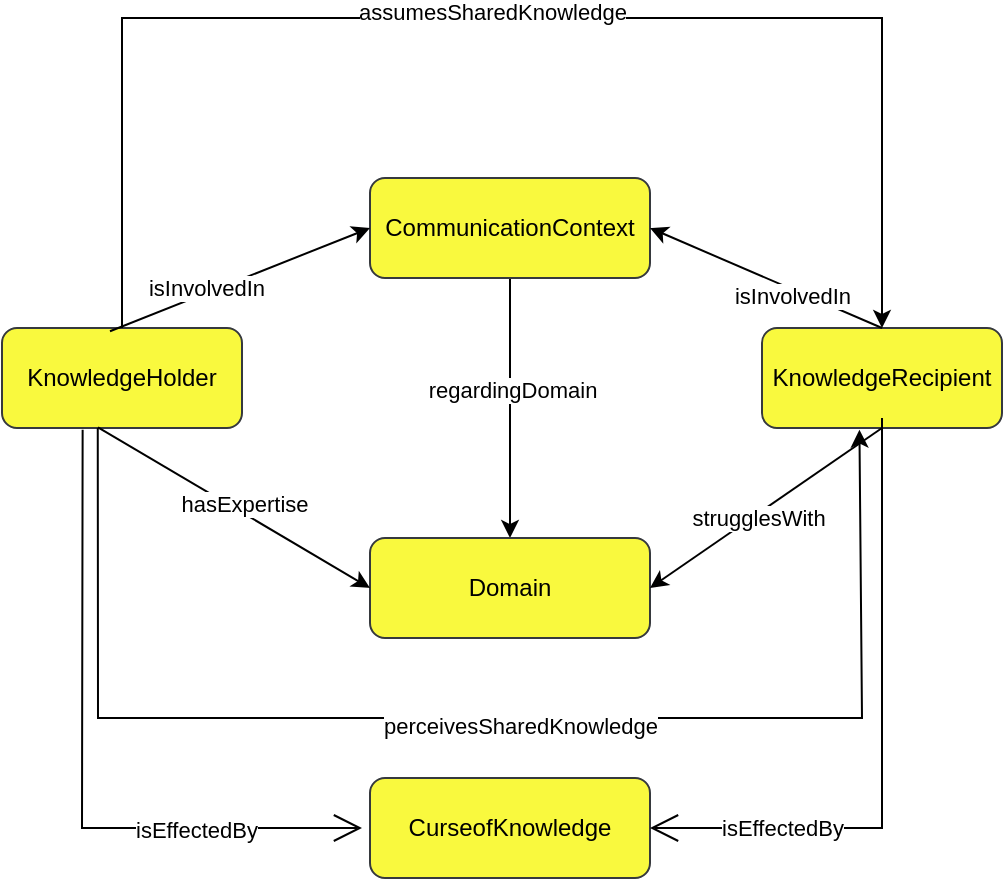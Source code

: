 <mxfile version="23.1.5" type="github">
  <diagram name="Pagina-1" id="UKbX_O8i9WcmxkJ8y3xf">
    <mxGraphModel dx="993" dy="525" grid="1" gridSize="10" guides="1" tooltips="1" connect="1" arrows="1" fold="1" page="1" pageScale="1" pageWidth="827" pageHeight="1169" math="0" shadow="0">
      <root>
        <mxCell id="0" />
        <mxCell id="1" parent="0" />
        <mxCell id="I62u5yKA-PyDkef799V1-1" value="KnowledgeHolder" style="rounded=1;whiteSpace=wrap;html=1;fillColor=#f9f93e;strokeColor=#36393d;" vertex="1" parent="1">
          <mxGeometry x="170" y="195" width="120" height="50" as="geometry" />
        </mxCell>
        <mxCell id="I62u5yKA-PyDkef799V1-2" value="KnowledgeRecipient" style="rounded=1;whiteSpace=wrap;html=1;fillColor=#f9f93e;strokeColor=#36393d;" vertex="1" parent="1">
          <mxGeometry x="550" y="195" width="120" height="50" as="geometry" />
        </mxCell>
        <mxCell id="I62u5yKA-PyDkef799V1-13" style="edgeStyle=orthogonalEdgeStyle;rounded=0;orthogonalLoop=1;jettySize=auto;html=1;exitX=0.5;exitY=1;exitDx=0;exitDy=0;entryX=0.5;entryY=0;entryDx=0;entryDy=0;" edge="1" parent="1" source="I62u5yKA-PyDkef799V1-3" target="I62u5yKA-PyDkef799V1-4">
          <mxGeometry relative="1" as="geometry" />
        </mxCell>
        <mxCell id="I62u5yKA-PyDkef799V1-14" value="regardingDomain" style="edgeLabel;html=1;align=center;verticalAlign=middle;resizable=0;points=[];" vertex="1" connectable="0" parent="I62u5yKA-PyDkef799V1-13">
          <mxGeometry x="-0.139" y="1" relative="1" as="geometry">
            <mxPoint as="offset" />
          </mxGeometry>
        </mxCell>
        <mxCell id="I62u5yKA-PyDkef799V1-3" value="CommunicationContext" style="rounded=1;whiteSpace=wrap;html=1;fillColor=#f9f93e;strokeColor=#36393d;" vertex="1" parent="1">
          <mxGeometry x="354" y="120" width="140" height="50" as="geometry" />
        </mxCell>
        <mxCell id="I62u5yKA-PyDkef799V1-4" value="Domain" style="rounded=1;whiteSpace=wrap;html=1;fillColor=#f9f93e;strokeColor=#36393d;" vertex="1" parent="1">
          <mxGeometry x="354" y="300" width="140" height="50" as="geometry" />
        </mxCell>
        <mxCell id="I62u5yKA-PyDkef799V1-5" value="" style="endArrow=classic;html=1;rounded=0;exitX=0.4;exitY=0.993;exitDx=0;exitDy=0;exitPerimeter=0;entryX=0;entryY=0.5;entryDx=0;entryDy=0;" edge="1" parent="1" source="I62u5yKA-PyDkef799V1-1" target="I62u5yKA-PyDkef799V1-4">
          <mxGeometry width="50" height="50" relative="1" as="geometry">
            <mxPoint x="400" y="270" as="sourcePoint" />
            <mxPoint x="450" y="220" as="targetPoint" />
          </mxGeometry>
        </mxCell>
        <mxCell id="I62u5yKA-PyDkef799V1-6" value="hasExpertise" style="edgeLabel;html=1;align=center;verticalAlign=middle;resizable=0;points=[];" vertex="1" connectable="0" parent="I62u5yKA-PyDkef799V1-5">
          <mxGeometry x="0.043" y="4" relative="1" as="geometry">
            <mxPoint as="offset" />
          </mxGeometry>
        </mxCell>
        <mxCell id="I62u5yKA-PyDkef799V1-7" value="" style="endArrow=classic;html=1;rounded=0;exitX=0.5;exitY=1;exitDx=0;exitDy=0;entryX=1;entryY=0.5;entryDx=0;entryDy=0;" edge="1" parent="1" source="I62u5yKA-PyDkef799V1-2" target="I62u5yKA-PyDkef799V1-4">
          <mxGeometry width="50" height="50" relative="1" as="geometry">
            <mxPoint x="400" y="270" as="sourcePoint" />
            <mxPoint x="450" y="220" as="targetPoint" />
          </mxGeometry>
        </mxCell>
        <mxCell id="I62u5yKA-PyDkef799V1-8" value="strugglesWith" style="edgeLabel;html=1;align=center;verticalAlign=middle;resizable=0;points=[];" vertex="1" connectable="0" parent="I62u5yKA-PyDkef799V1-7">
          <mxGeometry x="0.087" y="2" relative="1" as="geometry">
            <mxPoint as="offset" />
          </mxGeometry>
        </mxCell>
        <mxCell id="I62u5yKA-PyDkef799V1-9" value="" style="endArrow=classic;html=1;rounded=0;exitX=0.45;exitY=0.033;exitDx=0;exitDy=0;exitPerimeter=0;entryX=0;entryY=0.5;entryDx=0;entryDy=0;" edge="1" parent="1" source="I62u5yKA-PyDkef799V1-1" target="I62u5yKA-PyDkef799V1-3">
          <mxGeometry width="50" height="50" relative="1" as="geometry">
            <mxPoint x="400" y="270" as="sourcePoint" />
            <mxPoint x="450" y="220" as="targetPoint" />
          </mxGeometry>
        </mxCell>
        <mxCell id="I62u5yKA-PyDkef799V1-10" value="isInvolvedIn" style="edgeLabel;html=1;align=center;verticalAlign=middle;resizable=0;points=[];" vertex="1" connectable="0" parent="I62u5yKA-PyDkef799V1-9">
          <mxGeometry x="-0.243" y="3" relative="1" as="geometry">
            <mxPoint as="offset" />
          </mxGeometry>
        </mxCell>
        <mxCell id="I62u5yKA-PyDkef799V1-11" value="" style="endArrow=classic;html=1;rounded=0;exitX=0.5;exitY=0;exitDx=0;exitDy=0;entryX=1;entryY=0.5;entryDx=0;entryDy=0;" edge="1" parent="1" source="I62u5yKA-PyDkef799V1-2" target="I62u5yKA-PyDkef799V1-3">
          <mxGeometry width="50" height="50" relative="1" as="geometry">
            <mxPoint x="450" y="182" as="sourcePoint" />
            <mxPoint x="580" y="130" as="targetPoint" />
          </mxGeometry>
        </mxCell>
        <mxCell id="I62u5yKA-PyDkef799V1-12" value="isInvolvedIn" style="edgeLabel;html=1;align=center;verticalAlign=middle;resizable=0;points=[];" vertex="1" connectable="0" parent="I62u5yKA-PyDkef799V1-11">
          <mxGeometry x="-0.243" y="3" relative="1" as="geometry">
            <mxPoint as="offset" />
          </mxGeometry>
        </mxCell>
        <mxCell id="I62u5yKA-PyDkef799V1-15" value="CurseofKnowledge" style="rounded=1;whiteSpace=wrap;html=1;fillColor=#f9f93e;strokeColor=#36393d;" vertex="1" parent="1">
          <mxGeometry x="354" y="420" width="140" height="50" as="geometry" />
        </mxCell>
        <mxCell id="I62u5yKA-PyDkef799V1-16" value="" style="endArrow=open;endFill=1;endSize=12;html=1;rounded=0;exitX=0.336;exitY=1.017;exitDx=0;exitDy=0;exitPerimeter=0;" edge="1" parent="1" source="I62u5yKA-PyDkef799V1-1">
          <mxGeometry width="160" relative="1" as="geometry">
            <mxPoint x="290" y="370" as="sourcePoint" />
            <mxPoint x="350" y="445" as="targetPoint" />
            <Array as="points">
              <mxPoint x="210" y="445" />
            </Array>
          </mxGeometry>
        </mxCell>
        <mxCell id="I62u5yKA-PyDkef799V1-19" value="isEffectedBy" style="edgeLabel;html=1;align=center;verticalAlign=middle;resizable=0;points=[];" vertex="1" connectable="0" parent="I62u5yKA-PyDkef799V1-16">
          <mxGeometry x="0.515" y="-1" relative="1" as="geometry">
            <mxPoint x="-1" as="offset" />
          </mxGeometry>
        </mxCell>
        <mxCell id="I62u5yKA-PyDkef799V1-17" value="" style="endArrow=open;endFill=1;endSize=12;html=1;rounded=0;entryX=1;entryY=0.5;entryDx=0;entryDy=0;" edge="1" parent="1" target="I62u5yKA-PyDkef799V1-15">
          <mxGeometry width="160" relative="1" as="geometry">
            <mxPoint x="610" y="240" as="sourcePoint" />
            <mxPoint x="510" y="390" as="targetPoint" />
            <Array as="points">
              <mxPoint x="610" y="445" />
            </Array>
          </mxGeometry>
        </mxCell>
        <mxCell id="I62u5yKA-PyDkef799V1-20" value="isEffectedBy" style="edgeLabel;html=1;align=center;verticalAlign=middle;resizable=0;points=[];" vertex="1" connectable="0" parent="I62u5yKA-PyDkef799V1-17">
          <mxGeometry x="0.75" y="1" relative="1" as="geometry">
            <mxPoint x="26" y="-1" as="offset" />
          </mxGeometry>
        </mxCell>
        <mxCell id="I62u5yKA-PyDkef799V1-22" value="" style="endArrow=classic;html=1;rounded=0;exitX=0.5;exitY=0;exitDx=0;exitDy=0;entryX=0.5;entryY=0;entryDx=0;entryDy=0;" edge="1" parent="1" source="I62u5yKA-PyDkef799V1-1" target="I62u5yKA-PyDkef799V1-2">
          <mxGeometry width="50" height="50" relative="1" as="geometry">
            <mxPoint x="340" y="280" as="sourcePoint" />
            <mxPoint x="390" y="230" as="targetPoint" />
            <Array as="points">
              <mxPoint x="230" y="40" />
              <mxPoint x="610" y="40" />
            </Array>
          </mxGeometry>
        </mxCell>
        <mxCell id="I62u5yKA-PyDkef799V1-23" value="assumesSharedKnowledge" style="edgeLabel;html=1;align=center;verticalAlign=middle;resizable=0;points=[];" vertex="1" connectable="0" parent="I62u5yKA-PyDkef799V1-22">
          <mxGeometry x="-0.064" y="3" relative="1" as="geometry">
            <mxPoint x="17" as="offset" />
          </mxGeometry>
        </mxCell>
        <mxCell id="I62u5yKA-PyDkef799V1-24" value="" style="endArrow=classic;html=1;rounded=0;exitX=0.399;exitY=1;exitDx=0;exitDy=0;exitPerimeter=0;entryX=0.406;entryY=1.017;entryDx=0;entryDy=0;entryPerimeter=0;" edge="1" parent="1" source="I62u5yKA-PyDkef799V1-1" target="I62u5yKA-PyDkef799V1-2">
          <mxGeometry width="50" height="50" relative="1" as="geometry">
            <mxPoint x="340" y="280" as="sourcePoint" />
            <mxPoint x="390" y="230" as="targetPoint" />
            <Array as="points">
              <mxPoint x="218" y="390" />
              <mxPoint x="600" y="390" />
            </Array>
          </mxGeometry>
        </mxCell>
        <mxCell id="I62u5yKA-PyDkef799V1-25" value="perceivesSharedKnowledge" style="edgeLabel;html=1;align=center;verticalAlign=middle;resizable=0;points=[];" vertex="1" connectable="0" parent="I62u5yKA-PyDkef799V1-24">
          <mxGeometry x="0.061" y="-4" relative="1" as="geometry">
            <mxPoint as="offset" />
          </mxGeometry>
        </mxCell>
      </root>
    </mxGraphModel>
  </diagram>
</mxfile>
